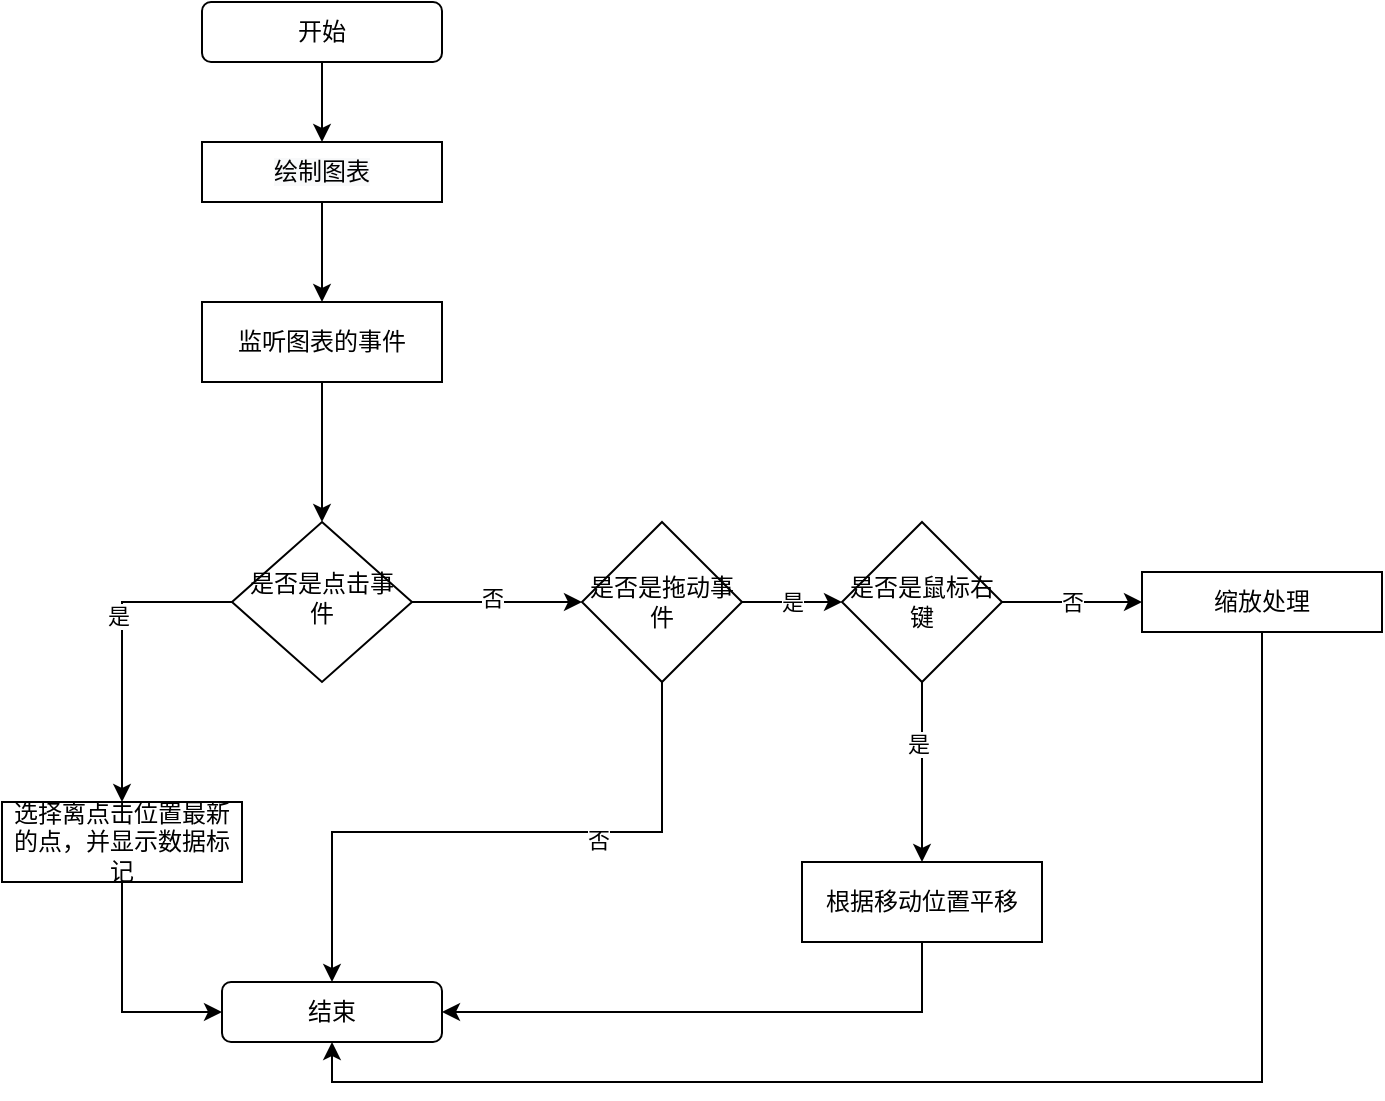 <mxfile version="14.8.1" type="github">
  <diagram id="C5RBs43oDa-KdzZeNtuy" name="Page-1">
    <mxGraphModel dx="1025" dy="769" grid="0" gridSize="10" guides="1" tooltips="1" connect="1" arrows="1" fold="1" page="1" pageScale="1" pageWidth="827" pageHeight="1169" math="0" shadow="0">
      <root>
        <mxCell id="WIyWlLk6GJQsqaUBKTNV-0" />
        <mxCell id="WIyWlLk6GJQsqaUBKTNV-1" parent="WIyWlLk6GJQsqaUBKTNV-0" />
        <mxCell id="MtCDmOF2cXOZGIu0tFCx-1" style="edgeStyle=orthogonalEdgeStyle;rounded=0;orthogonalLoop=1;jettySize=auto;html=1;exitX=0.5;exitY=1;exitDx=0;exitDy=0;entryX=0.5;entryY=0;entryDx=0;entryDy=0;entryPerimeter=0;" edge="1" parent="WIyWlLk6GJQsqaUBKTNV-1" source="WIyWlLk6GJQsqaUBKTNV-3" target="MtCDmOF2cXOZGIu0tFCx-6">
          <mxGeometry relative="1" as="geometry">
            <mxPoint x="350" y="100" as="targetPoint" />
          </mxGeometry>
        </mxCell>
        <mxCell id="WIyWlLk6GJQsqaUBKTNV-3" value="开始" style="rounded=1;whiteSpace=wrap;html=1;fontSize=12;glass=0;strokeWidth=1;shadow=0;" parent="WIyWlLk6GJQsqaUBKTNV-1" vertex="1">
          <mxGeometry x="160" y="10" width="120" height="30" as="geometry" />
        </mxCell>
        <mxCell id="MtCDmOF2cXOZGIu0tFCx-14" style="edgeStyle=orthogonalEdgeStyle;rounded=0;orthogonalLoop=1;jettySize=auto;html=1;exitX=0.5;exitY=1;exitDx=0;exitDy=0;entryX=0.5;entryY=0;entryDx=0;entryDy=0;" edge="1" parent="WIyWlLk6GJQsqaUBKTNV-1" source="MtCDmOF2cXOZGIu0tFCx-6" target="MtCDmOF2cXOZGIu0tFCx-7">
          <mxGeometry relative="1" as="geometry" />
        </mxCell>
        <mxCell id="MtCDmOF2cXOZGIu0tFCx-6" value="&lt;meta charset=&quot;utf-8&quot;&gt;&lt;span style=&quot;color: rgb(0, 0, 0); font-family: helvetica; font-size: 12px; font-style: normal; font-weight: 400; letter-spacing: normal; text-align: center; text-indent: 0px; text-transform: none; word-spacing: 0px; background-color: rgb(248, 249, 250); display: inline; float: none;&quot;&gt;绘制图表&lt;/span&gt;" style="rounded=0;whiteSpace=wrap;html=1;" vertex="1" parent="WIyWlLk6GJQsqaUBKTNV-1">
          <mxGeometry x="160" y="80" width="120" height="30" as="geometry" />
        </mxCell>
        <mxCell id="MtCDmOF2cXOZGIu0tFCx-9" style="edgeStyle=orthogonalEdgeStyle;rounded=0;orthogonalLoop=1;jettySize=auto;html=1;exitX=0.5;exitY=1;exitDx=0;exitDy=0;" edge="1" parent="WIyWlLk6GJQsqaUBKTNV-1" source="MtCDmOF2cXOZGIu0tFCx-7" target="MtCDmOF2cXOZGIu0tFCx-8">
          <mxGeometry relative="1" as="geometry" />
        </mxCell>
        <mxCell id="MtCDmOF2cXOZGIu0tFCx-7" value="监听图表的事件" style="rounded=0;whiteSpace=wrap;html=1;" vertex="1" parent="WIyWlLk6GJQsqaUBKTNV-1">
          <mxGeometry x="160" y="160" width="120" height="40" as="geometry" />
        </mxCell>
        <mxCell id="MtCDmOF2cXOZGIu0tFCx-11" value="" style="edgeStyle=orthogonalEdgeStyle;rounded=0;orthogonalLoop=1;jettySize=auto;html=1;entryX=0.5;entryY=0;entryDx=0;entryDy=0;exitX=0;exitY=0.5;exitDx=0;exitDy=0;" edge="1" parent="WIyWlLk6GJQsqaUBKTNV-1" source="MtCDmOF2cXOZGIu0tFCx-8" target="MtCDmOF2cXOZGIu0tFCx-16">
          <mxGeometry relative="1" as="geometry">
            <mxPoint x="460" y="220" as="targetPoint" />
            <Array as="points">
              <mxPoint x="120" y="310" />
            </Array>
          </mxGeometry>
        </mxCell>
        <mxCell id="MtCDmOF2cXOZGIu0tFCx-13" value="是" style="edgeLabel;html=1;align=center;verticalAlign=middle;resizable=0;points=[];" vertex="1" connectable="0" parent="MtCDmOF2cXOZGIu0tFCx-11">
          <mxGeometry x="-0.2" y="-2" relative="1" as="geometry">
            <mxPoint as="offset" />
          </mxGeometry>
        </mxCell>
        <mxCell id="MtCDmOF2cXOZGIu0tFCx-19" value="" style="edgeStyle=orthogonalEdgeStyle;rounded=0;orthogonalLoop=1;jettySize=auto;html=1;entryX=0;entryY=0.5;entryDx=0;entryDy=0;" edge="1" parent="WIyWlLk6GJQsqaUBKTNV-1" source="MtCDmOF2cXOZGIu0tFCx-8" target="MtCDmOF2cXOZGIu0tFCx-20">
          <mxGeometry relative="1" as="geometry">
            <mxPoint x="330" y="320" as="targetPoint" />
          </mxGeometry>
        </mxCell>
        <mxCell id="MtCDmOF2cXOZGIu0tFCx-22" value="否" style="edgeLabel;html=1;align=center;verticalAlign=middle;resizable=0;points=[];" vertex="1" connectable="0" parent="MtCDmOF2cXOZGIu0tFCx-19">
          <mxGeometry x="-0.067" y="2" relative="1" as="geometry">
            <mxPoint as="offset" />
          </mxGeometry>
        </mxCell>
        <mxCell id="MtCDmOF2cXOZGIu0tFCx-8" value="是否是点击事件&lt;br&gt;" style="rhombus;whiteSpace=wrap;html=1;shadow=0;fontFamily=Helvetica;fontSize=12;align=center;strokeWidth=1;spacing=6;spacingTop=-4;" vertex="1" parent="WIyWlLk6GJQsqaUBKTNV-1">
          <mxGeometry x="175" y="270" width="90" height="80" as="geometry" />
        </mxCell>
        <mxCell id="MtCDmOF2cXOZGIu0tFCx-12" value="结束" style="rounded=1;whiteSpace=wrap;html=1;fontSize=12;glass=0;strokeWidth=1;shadow=0;" vertex="1" parent="WIyWlLk6GJQsqaUBKTNV-1">
          <mxGeometry x="170" y="500" width="110" height="30" as="geometry" />
        </mxCell>
        <mxCell id="MtCDmOF2cXOZGIu0tFCx-17" style="edgeStyle=orthogonalEdgeStyle;rounded=0;orthogonalLoop=1;jettySize=auto;html=1;exitX=0.5;exitY=1;exitDx=0;exitDy=0;entryX=0;entryY=0.5;entryDx=0;entryDy=0;" edge="1" parent="WIyWlLk6GJQsqaUBKTNV-1" source="MtCDmOF2cXOZGIu0tFCx-16" target="MtCDmOF2cXOZGIu0tFCx-12">
          <mxGeometry relative="1" as="geometry" />
        </mxCell>
        <mxCell id="MtCDmOF2cXOZGIu0tFCx-16" value="选择离点击位置最新的点，并显示数据标记" style="rounded=0;whiteSpace=wrap;html=1;" vertex="1" parent="WIyWlLk6GJQsqaUBKTNV-1">
          <mxGeometry x="60" y="410" width="120" height="40" as="geometry" />
        </mxCell>
        <mxCell id="MtCDmOF2cXOZGIu0tFCx-21" style="edgeStyle=orthogonalEdgeStyle;rounded=0;orthogonalLoop=1;jettySize=auto;html=1;exitX=0.5;exitY=1;exitDx=0;exitDy=0;" edge="1" parent="WIyWlLk6GJQsqaUBKTNV-1" source="MtCDmOF2cXOZGIu0tFCx-20" target="MtCDmOF2cXOZGIu0tFCx-12">
          <mxGeometry relative="1" as="geometry" />
        </mxCell>
        <mxCell id="MtCDmOF2cXOZGIu0tFCx-23" value="否" style="edgeLabel;html=1;align=center;verticalAlign=middle;resizable=0;points=[];" vertex="1" connectable="0" parent="MtCDmOF2cXOZGIu0tFCx-21">
          <mxGeometry x="-0.321" y="4" relative="1" as="geometry">
            <mxPoint as="offset" />
          </mxGeometry>
        </mxCell>
        <mxCell id="MtCDmOF2cXOZGIu0tFCx-25" value="是" style="edgeStyle=orthogonalEdgeStyle;rounded=0;orthogonalLoop=1;jettySize=auto;html=1;exitX=1;exitY=0.5;exitDx=0;exitDy=0;entryX=0;entryY=0.5;entryDx=0;entryDy=0;" edge="1" parent="WIyWlLk6GJQsqaUBKTNV-1" source="MtCDmOF2cXOZGIu0tFCx-20" target="MtCDmOF2cXOZGIu0tFCx-24">
          <mxGeometry relative="1" as="geometry" />
        </mxCell>
        <mxCell id="MtCDmOF2cXOZGIu0tFCx-20" value="是否是拖动事件" style="rhombus;whiteSpace=wrap;html=1;" vertex="1" parent="WIyWlLk6GJQsqaUBKTNV-1">
          <mxGeometry x="350" y="270" width="80" height="80" as="geometry" />
        </mxCell>
        <mxCell id="MtCDmOF2cXOZGIu0tFCx-26" style="edgeStyle=orthogonalEdgeStyle;rounded=0;orthogonalLoop=1;jettySize=auto;html=1;exitX=0.5;exitY=1;exitDx=0;exitDy=0;" edge="1" parent="WIyWlLk6GJQsqaUBKTNV-1" source="MtCDmOF2cXOZGIu0tFCx-24">
          <mxGeometry relative="1" as="geometry">
            <mxPoint x="520" y="440" as="targetPoint" />
          </mxGeometry>
        </mxCell>
        <mxCell id="MtCDmOF2cXOZGIu0tFCx-29" value="是" style="edgeLabel;html=1;align=center;verticalAlign=middle;resizable=0;points=[];" vertex="1" connectable="0" parent="MtCDmOF2cXOZGIu0tFCx-26">
          <mxGeometry x="-0.311" y="-2" relative="1" as="geometry">
            <mxPoint as="offset" />
          </mxGeometry>
        </mxCell>
        <mxCell id="MtCDmOF2cXOZGIu0tFCx-31" value="否" style="edgeStyle=orthogonalEdgeStyle;rounded=0;orthogonalLoop=1;jettySize=auto;html=1;exitX=1;exitY=0.5;exitDx=0;exitDy=0;entryX=0;entryY=0.5;entryDx=0;entryDy=0;" edge="1" parent="WIyWlLk6GJQsqaUBKTNV-1" source="MtCDmOF2cXOZGIu0tFCx-24" target="MtCDmOF2cXOZGIu0tFCx-32">
          <mxGeometry relative="1" as="geometry">
            <mxPoint x="600" y="310" as="targetPoint" />
          </mxGeometry>
        </mxCell>
        <mxCell id="MtCDmOF2cXOZGIu0tFCx-24" value="是否是鼠标右键" style="rhombus;whiteSpace=wrap;html=1;" vertex="1" parent="WIyWlLk6GJQsqaUBKTNV-1">
          <mxGeometry x="480" y="270" width="80" height="80" as="geometry" />
        </mxCell>
        <mxCell id="MtCDmOF2cXOZGIu0tFCx-28" style="edgeStyle=orthogonalEdgeStyle;rounded=0;orthogonalLoop=1;jettySize=auto;html=1;exitX=0.5;exitY=1;exitDx=0;exitDy=0;entryX=1;entryY=0.5;entryDx=0;entryDy=0;" edge="1" parent="WIyWlLk6GJQsqaUBKTNV-1" source="MtCDmOF2cXOZGIu0tFCx-27" target="MtCDmOF2cXOZGIu0tFCx-12">
          <mxGeometry relative="1" as="geometry" />
        </mxCell>
        <mxCell id="MtCDmOF2cXOZGIu0tFCx-27" value="根据移动位置平移" style="rounded=0;whiteSpace=wrap;html=1;" vertex="1" parent="WIyWlLk6GJQsqaUBKTNV-1">
          <mxGeometry x="460" y="440" width="120" height="40" as="geometry" />
        </mxCell>
        <mxCell id="MtCDmOF2cXOZGIu0tFCx-33" style="edgeStyle=orthogonalEdgeStyle;rounded=0;orthogonalLoop=1;jettySize=auto;html=1;exitX=0.5;exitY=1;exitDx=0;exitDy=0;entryX=0.5;entryY=1;entryDx=0;entryDy=0;" edge="1" parent="WIyWlLk6GJQsqaUBKTNV-1" source="MtCDmOF2cXOZGIu0tFCx-32" target="MtCDmOF2cXOZGIu0tFCx-12">
          <mxGeometry relative="1" as="geometry" />
        </mxCell>
        <mxCell id="MtCDmOF2cXOZGIu0tFCx-32" value="缩放处理" style="rounded=0;whiteSpace=wrap;html=1;" vertex="1" parent="WIyWlLk6GJQsqaUBKTNV-1">
          <mxGeometry x="630" y="295" width="120" height="30" as="geometry" />
        </mxCell>
      </root>
    </mxGraphModel>
  </diagram>
</mxfile>
